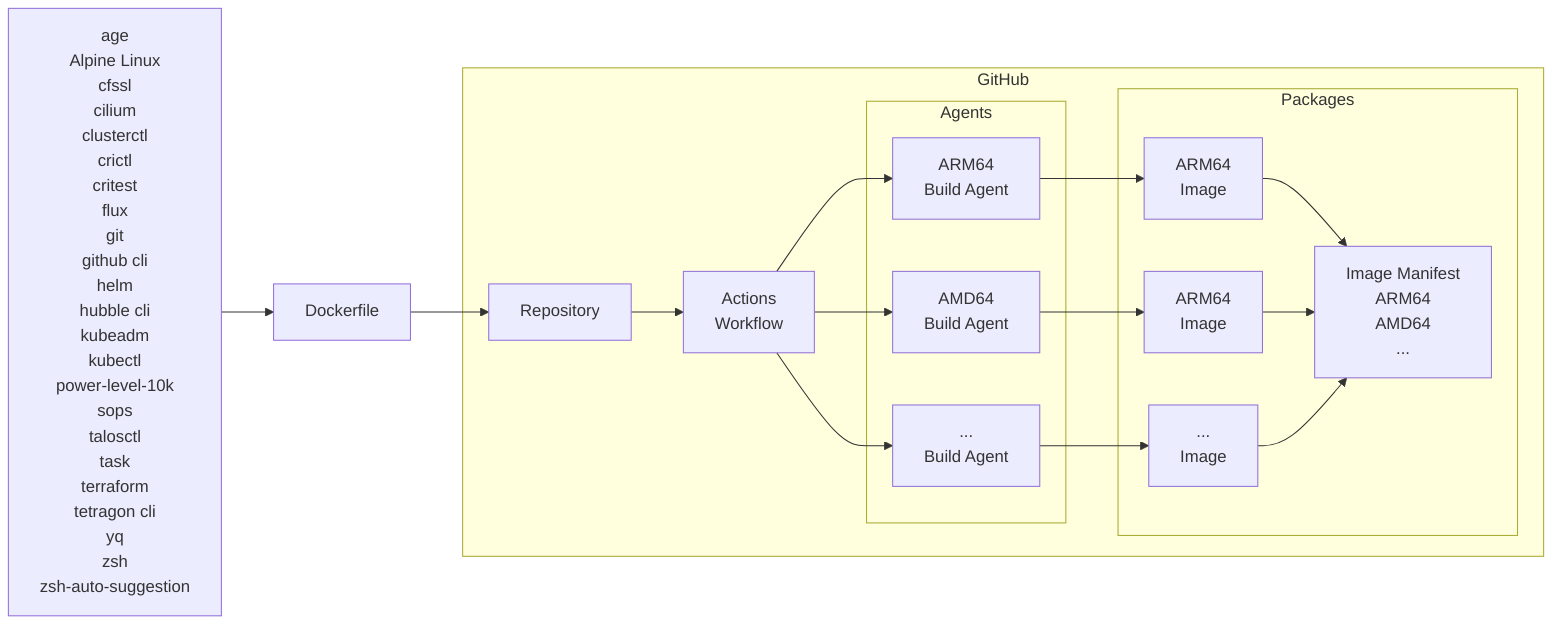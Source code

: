 flowchart LR

Sources["age\nAlpine Linux\ncfssl\ncilium\nclusterctl\ncrictl\ncritest\nflux\ngit\ngithub cli\nhelm\nhubble cli\nkubeadm\nkubectl\npower-level-10k\nsops\ntalosctl\ntask\nterraform\ntetragon cli\nyq\nzsh\nzsh-auto-suggestion"]
Sources --> Dockerfile

Dockerfile --> Repository

subgraph GitHub
    Repository --> Actions["Actions\nWorkflow"]

    Actions --> AgentArm64
    Actions --> AgentAmd64
    Actions --> AgentOther

    subgraph Agents
        AgentArm64["ARM64\nBuild Agent"]
        AgentAmd64["AMD64\nBuild Agent"]
        AgentOther["...\nBuild Agent"]
    end

    AgentArm64 --> Arm64Image
    AgentAmd64 --> Amd64Image
    AgentOther --> OtherImage

    subgraph Packages
        ImageManifest["Image Manifest\nARM64\nAMD64\n..."]
        Arm64Image["ARM64\nImage"] --> ImageManifest
        Amd64Image["ARM64\nImage"] --> ImageManifest
        OtherImage["...\nImage"] --> ImageManifest
    end
end